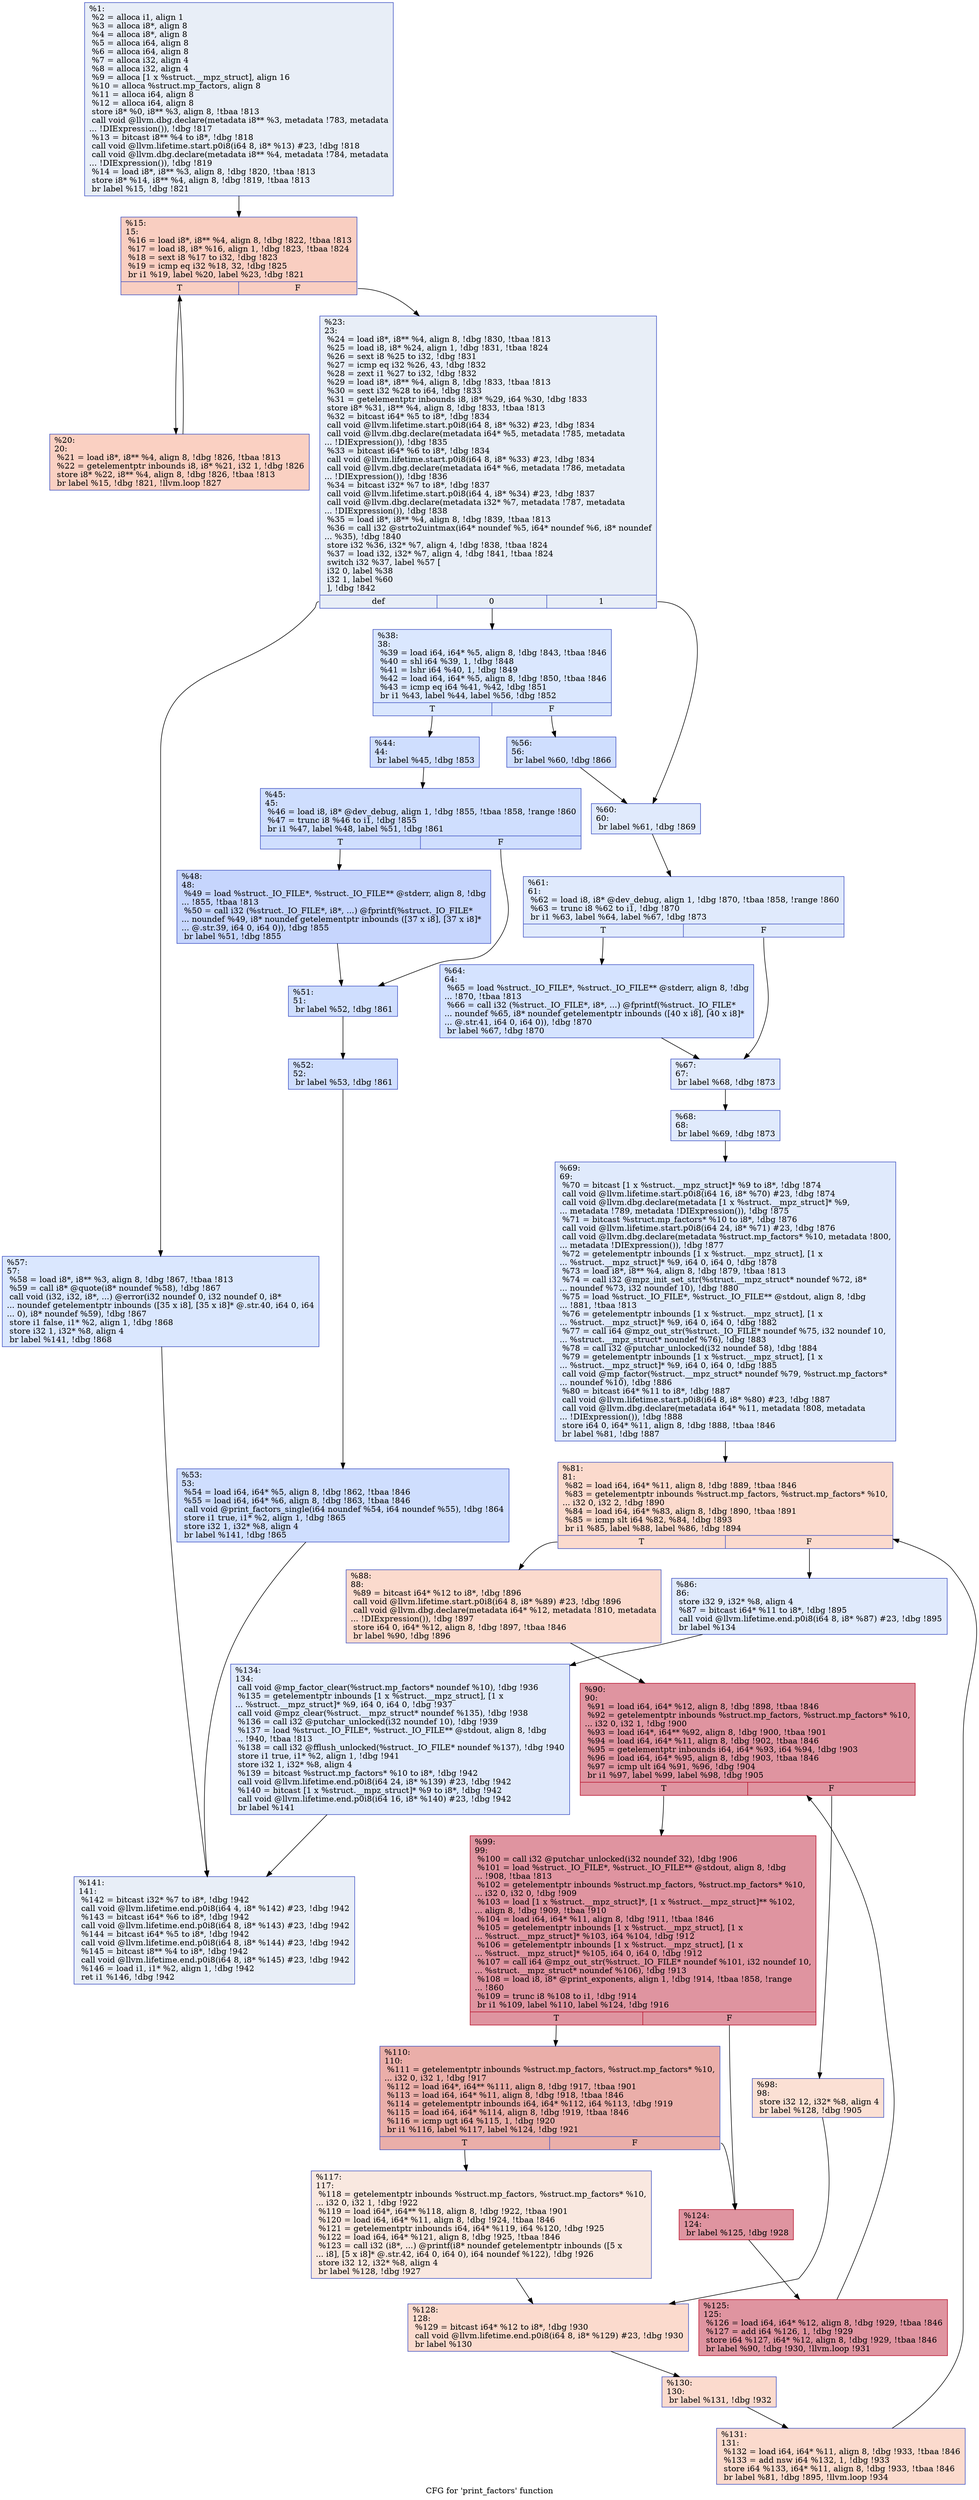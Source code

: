 digraph "CFG for 'print_factors' function" {
	label="CFG for 'print_factors' function";

	Node0x1934070 [shape=record,color="#3d50c3ff", style=filled, fillcolor="#cbd8ee70",label="{%1:\l  %2 = alloca i1, align 1\l  %3 = alloca i8*, align 8\l  %4 = alloca i8*, align 8\l  %5 = alloca i64, align 8\l  %6 = alloca i64, align 8\l  %7 = alloca i32, align 4\l  %8 = alloca i32, align 4\l  %9 = alloca [1 x %struct.__mpz_struct], align 16\l  %10 = alloca %struct.mp_factors, align 8\l  %11 = alloca i64, align 8\l  %12 = alloca i64, align 8\l  store i8* %0, i8** %3, align 8, !tbaa !813\l  call void @llvm.dbg.declare(metadata i8** %3, metadata !783, metadata\l... !DIExpression()), !dbg !817\l  %13 = bitcast i8** %4 to i8*, !dbg !818\l  call void @llvm.lifetime.start.p0i8(i64 8, i8* %13) #23, !dbg !818\l  call void @llvm.dbg.declare(metadata i8** %4, metadata !784, metadata\l... !DIExpression()), !dbg !819\l  %14 = load i8*, i8** %3, align 8, !dbg !820, !tbaa !813\l  store i8* %14, i8** %4, align 8, !dbg !819, !tbaa !813\l  br label %15, !dbg !821\l}"];
	Node0x1934070 -> Node0x1934260;
	Node0x1934260 [shape=record,color="#3d50c3ff", style=filled, fillcolor="#f2907270",label="{%15:\l15:                                               \l  %16 = load i8*, i8** %4, align 8, !dbg !822, !tbaa !813\l  %17 = load i8, i8* %16, align 1, !dbg !823, !tbaa !824\l  %18 = sext i8 %17 to i32, !dbg !823\l  %19 = icmp eq i32 %18, 32, !dbg !825\l  br i1 %19, label %20, label %23, !dbg !821\l|{<s0>T|<s1>F}}"];
	Node0x1934260:s0 -> Node0x19342b0;
	Node0x1934260:s1 -> Node0x1934300;
	Node0x19342b0 [shape=record,color="#3d50c3ff", style=filled, fillcolor="#f3947570",label="{%20:\l20:                                               \l  %21 = load i8*, i8** %4, align 8, !dbg !826, !tbaa !813\l  %22 = getelementptr inbounds i8, i8* %21, i32 1, !dbg !826\l  store i8* %22, i8** %4, align 8, !dbg !826, !tbaa !813\l  br label %15, !dbg !821, !llvm.loop !827\l}"];
	Node0x19342b0 -> Node0x1934260;
	Node0x1934300 [shape=record,color="#3d50c3ff", style=filled, fillcolor="#cbd8ee70",label="{%23:\l23:                                               \l  %24 = load i8*, i8** %4, align 8, !dbg !830, !tbaa !813\l  %25 = load i8, i8* %24, align 1, !dbg !831, !tbaa !824\l  %26 = sext i8 %25 to i32, !dbg !831\l  %27 = icmp eq i32 %26, 43, !dbg !832\l  %28 = zext i1 %27 to i32, !dbg !832\l  %29 = load i8*, i8** %4, align 8, !dbg !833, !tbaa !813\l  %30 = sext i32 %28 to i64, !dbg !833\l  %31 = getelementptr inbounds i8, i8* %29, i64 %30, !dbg !833\l  store i8* %31, i8** %4, align 8, !dbg !833, !tbaa !813\l  %32 = bitcast i64* %5 to i8*, !dbg !834\l  call void @llvm.lifetime.start.p0i8(i64 8, i8* %32) #23, !dbg !834\l  call void @llvm.dbg.declare(metadata i64* %5, metadata !785, metadata\l... !DIExpression()), !dbg !835\l  %33 = bitcast i64* %6 to i8*, !dbg !834\l  call void @llvm.lifetime.start.p0i8(i64 8, i8* %33) #23, !dbg !834\l  call void @llvm.dbg.declare(metadata i64* %6, metadata !786, metadata\l... !DIExpression()), !dbg !836\l  %34 = bitcast i32* %7 to i8*, !dbg !837\l  call void @llvm.lifetime.start.p0i8(i64 4, i8* %34) #23, !dbg !837\l  call void @llvm.dbg.declare(metadata i32* %7, metadata !787, metadata\l... !DIExpression()), !dbg !838\l  %35 = load i8*, i8** %4, align 8, !dbg !839, !tbaa !813\l  %36 = call i32 @strto2uintmax(i64* noundef %5, i64* noundef %6, i8* noundef\l... %35), !dbg !840\l  store i32 %36, i32* %7, align 4, !dbg !838, !tbaa !824\l  %37 = load i32, i32* %7, align 4, !dbg !841, !tbaa !824\l  switch i32 %37, label %57 [\l    i32 0, label %38\l    i32 1, label %60\l  ], !dbg !842\l|{<s0>def|<s1>0|<s2>1}}"];
	Node0x1934300:s0 -> Node0x19345d0;
	Node0x1934300:s1 -> Node0x1934350;
	Node0x1934300:s2 -> Node0x1934620;
	Node0x1934350 [shape=record,color="#3d50c3ff", style=filled, fillcolor="#abc8fd70",label="{%38:\l38:                                               \l  %39 = load i64, i64* %5, align 8, !dbg !843, !tbaa !846\l  %40 = shl i64 %39, 1, !dbg !848\l  %41 = lshr i64 %40, 1, !dbg !849\l  %42 = load i64, i64* %5, align 8, !dbg !850, !tbaa !846\l  %43 = icmp eq i64 %41, %42, !dbg !851\l  br i1 %43, label %44, label %56, !dbg !852\l|{<s0>T|<s1>F}}"];
	Node0x1934350:s0 -> Node0x19343a0;
	Node0x1934350:s1 -> Node0x1934580;
	Node0x19343a0 [shape=record,color="#3d50c3ff", style=filled, fillcolor="#93b5fe70",label="{%44:\l44:                                               \l  br label %45, !dbg !853\l}"];
	Node0x19343a0 -> Node0x19343f0;
	Node0x19343f0 [shape=record,color="#3d50c3ff", style=filled, fillcolor="#93b5fe70",label="{%45:\l45:                                               \l  %46 = load i8, i8* @dev_debug, align 1, !dbg !855, !tbaa !858, !range !860\l  %47 = trunc i8 %46 to i1, !dbg !855\l  br i1 %47, label %48, label %51, !dbg !861\l|{<s0>T|<s1>F}}"];
	Node0x19343f0:s0 -> Node0x1934440;
	Node0x19343f0:s1 -> Node0x1934490;
	Node0x1934440 [shape=record,color="#3d50c3ff", style=filled, fillcolor="#7ea1fa70",label="{%48:\l48:                                               \l  %49 = load %struct._IO_FILE*, %struct._IO_FILE** @stderr, align 8, !dbg\l... !855, !tbaa !813\l  %50 = call i32 (%struct._IO_FILE*, i8*, ...) @fprintf(%struct._IO_FILE*\l... noundef %49, i8* noundef getelementptr inbounds ([37 x i8], [37 x i8]*\l... @.str.39, i64 0, i64 0)), !dbg !855\l  br label %51, !dbg !855\l}"];
	Node0x1934440 -> Node0x1934490;
	Node0x1934490 [shape=record,color="#3d50c3ff", style=filled, fillcolor="#93b5fe70",label="{%51:\l51:                                               \l  br label %52, !dbg !861\l}"];
	Node0x1934490 -> Node0x19344e0;
	Node0x19344e0 [shape=record,color="#3d50c3ff", style=filled, fillcolor="#93b5fe70",label="{%52:\l52:                                               \l  br label %53, !dbg !861\l}"];
	Node0x19344e0 -> Node0x1934530;
	Node0x1934530 [shape=record,color="#3d50c3ff", style=filled, fillcolor="#93b5fe70",label="{%53:\l53:                                               \l  %54 = load i64, i64* %5, align 8, !dbg !862, !tbaa !846\l  %55 = load i64, i64* %6, align 8, !dbg !863, !tbaa !846\l  call void @print_factors_single(i64 noundef %54, i64 noundef %55), !dbg !864\l  store i1 true, i1* %2, align 1, !dbg !865\l  store i32 1, i32* %8, align 4\l  br label %141, !dbg !865\l}"];
	Node0x1934530 -> Node0x1934c60;
	Node0x1934580 [shape=record,color="#3d50c3ff", style=filled, fillcolor="#93b5fe70",label="{%56:\l56:                                               \l  br label %60, !dbg !866\l}"];
	Node0x1934580 -> Node0x1934620;
	Node0x19345d0 [shape=record,color="#3d50c3ff", style=filled, fillcolor="#abc8fd70",label="{%57:\l57:                                               \l  %58 = load i8*, i8** %3, align 8, !dbg !867, !tbaa !813\l  %59 = call i8* @quote(i8* noundef %58), !dbg !867\l  call void (i32, i32, i8*, ...) @error(i32 noundef 0, i32 noundef 0, i8*\l... noundef getelementptr inbounds ([35 x i8], [35 x i8]* @.str.40, i64 0, i64\l... 0), i8* noundef %59), !dbg !867\l  store i1 false, i1* %2, align 1, !dbg !868\l  store i32 1, i32* %8, align 4\l  br label %141, !dbg !868\l}"];
	Node0x19345d0 -> Node0x1934c60;
	Node0x1934620 [shape=record,color="#3d50c3ff", style=filled, fillcolor="#b9d0f970",label="{%60:\l60:                                               \l  br label %61, !dbg !869\l}"];
	Node0x1934620 -> Node0x1934670;
	Node0x1934670 [shape=record,color="#3d50c3ff", style=filled, fillcolor="#b9d0f970",label="{%61:\l61:                                               \l  %62 = load i8, i8* @dev_debug, align 1, !dbg !870, !tbaa !858, !range !860\l  %63 = trunc i8 %62 to i1, !dbg !870\l  br i1 %63, label %64, label %67, !dbg !873\l|{<s0>T|<s1>F}}"];
	Node0x1934670:s0 -> Node0x19346c0;
	Node0x1934670:s1 -> Node0x1934710;
	Node0x19346c0 [shape=record,color="#3d50c3ff", style=filled, fillcolor="#a1c0ff70",label="{%64:\l64:                                               \l  %65 = load %struct._IO_FILE*, %struct._IO_FILE** @stderr, align 8, !dbg\l... !870, !tbaa !813\l  %66 = call i32 (%struct._IO_FILE*, i8*, ...) @fprintf(%struct._IO_FILE*\l... noundef %65, i8* noundef getelementptr inbounds ([40 x i8], [40 x i8]*\l... @.str.41, i64 0, i64 0)), !dbg !870\l  br label %67, !dbg !870\l}"];
	Node0x19346c0 -> Node0x1934710;
	Node0x1934710 [shape=record,color="#3d50c3ff", style=filled, fillcolor="#b9d0f970",label="{%67:\l67:                                               \l  br label %68, !dbg !873\l}"];
	Node0x1934710 -> Node0x1934760;
	Node0x1934760 [shape=record,color="#3d50c3ff", style=filled, fillcolor="#b9d0f970",label="{%68:\l68:                                               \l  br label %69, !dbg !873\l}"];
	Node0x1934760 -> Node0x19347b0;
	Node0x19347b0 [shape=record,color="#3d50c3ff", style=filled, fillcolor="#b9d0f970",label="{%69:\l69:                                               \l  %70 = bitcast [1 x %struct.__mpz_struct]* %9 to i8*, !dbg !874\l  call void @llvm.lifetime.start.p0i8(i64 16, i8* %70) #23, !dbg !874\l  call void @llvm.dbg.declare(metadata [1 x %struct.__mpz_struct]* %9,\l... metadata !789, metadata !DIExpression()), !dbg !875\l  %71 = bitcast %struct.mp_factors* %10 to i8*, !dbg !876\l  call void @llvm.lifetime.start.p0i8(i64 24, i8* %71) #23, !dbg !876\l  call void @llvm.dbg.declare(metadata %struct.mp_factors* %10, metadata !800,\l... metadata !DIExpression()), !dbg !877\l  %72 = getelementptr inbounds [1 x %struct.__mpz_struct], [1 x\l... %struct.__mpz_struct]* %9, i64 0, i64 0, !dbg !878\l  %73 = load i8*, i8** %4, align 8, !dbg !879, !tbaa !813\l  %74 = call i32 @mpz_init_set_str(%struct.__mpz_struct* noundef %72, i8*\l... noundef %73, i32 noundef 10), !dbg !880\l  %75 = load %struct._IO_FILE*, %struct._IO_FILE** @stdout, align 8, !dbg\l... !881, !tbaa !813\l  %76 = getelementptr inbounds [1 x %struct.__mpz_struct], [1 x\l... %struct.__mpz_struct]* %9, i64 0, i64 0, !dbg !882\l  %77 = call i64 @mpz_out_str(%struct._IO_FILE* noundef %75, i32 noundef 10,\l... %struct.__mpz_struct* noundef %76), !dbg !883\l  %78 = call i32 @putchar_unlocked(i32 noundef 58), !dbg !884\l  %79 = getelementptr inbounds [1 x %struct.__mpz_struct], [1 x\l... %struct.__mpz_struct]* %9, i64 0, i64 0, !dbg !885\l  call void @mp_factor(%struct.__mpz_struct* noundef %79, %struct.mp_factors*\l... noundef %10), !dbg !886\l  %80 = bitcast i64* %11 to i8*, !dbg !887\l  call void @llvm.lifetime.start.p0i8(i64 8, i8* %80) #23, !dbg !887\l  call void @llvm.dbg.declare(metadata i64* %11, metadata !808, metadata\l... !DIExpression()), !dbg !888\l  store i64 0, i64* %11, align 8, !dbg !888, !tbaa !846\l  br label %81, !dbg !887\l}"];
	Node0x19347b0 -> Node0x1934800;
	Node0x1934800 [shape=record,color="#3d50c3ff", style=filled, fillcolor="#f7ac8e70",label="{%81:\l81:                                               \l  %82 = load i64, i64* %11, align 8, !dbg !889, !tbaa !846\l  %83 = getelementptr inbounds %struct.mp_factors, %struct.mp_factors* %10,\l... i32 0, i32 2, !dbg !890\l  %84 = load i64, i64* %83, align 8, !dbg !890, !tbaa !891\l  %85 = icmp slt i64 %82, %84, !dbg !893\l  br i1 %85, label %88, label %86, !dbg !894\l|{<s0>T|<s1>F}}"];
	Node0x1934800:s0 -> Node0x19348a0;
	Node0x1934800:s1 -> Node0x1934850;
	Node0x1934850 [shape=record,color="#3d50c3ff", style=filled, fillcolor="#b9d0f970",label="{%86:\l86:                                               \l  store i32 9, i32* %8, align 4\l  %87 = bitcast i64* %11 to i8*, !dbg !895\l  call void @llvm.lifetime.end.p0i8(i64 8, i8* %87) #23, !dbg !895\l  br label %134\l}"];
	Node0x1934850 -> Node0x1934c10;
	Node0x19348a0 [shape=record,color="#3d50c3ff", style=filled, fillcolor="#f7ac8e70",label="{%88:\l88:                                               \l  %89 = bitcast i64* %12 to i8*, !dbg !896\l  call void @llvm.lifetime.start.p0i8(i64 8, i8* %89) #23, !dbg !896\l  call void @llvm.dbg.declare(metadata i64* %12, metadata !810, metadata\l... !DIExpression()), !dbg !897\l  store i64 0, i64* %12, align 8, !dbg !897, !tbaa !846\l  br label %90, !dbg !896\l}"];
	Node0x19348a0 -> Node0x19348f0;
	Node0x19348f0 [shape=record,color="#b70d28ff", style=filled, fillcolor="#b70d2870",label="{%90:\l90:                                               \l  %91 = load i64, i64* %12, align 8, !dbg !898, !tbaa !846\l  %92 = getelementptr inbounds %struct.mp_factors, %struct.mp_factors* %10,\l... i32 0, i32 1, !dbg !900\l  %93 = load i64*, i64** %92, align 8, !dbg !900, !tbaa !901\l  %94 = load i64, i64* %11, align 8, !dbg !902, !tbaa !846\l  %95 = getelementptr inbounds i64, i64* %93, i64 %94, !dbg !903\l  %96 = load i64, i64* %95, align 8, !dbg !903, !tbaa !846\l  %97 = icmp ult i64 %91, %96, !dbg !904\l  br i1 %97, label %99, label %98, !dbg !905\l|{<s0>T|<s1>F}}"];
	Node0x19348f0:s0 -> Node0x1934990;
	Node0x19348f0:s1 -> Node0x1934940;
	Node0x1934940 [shape=record,color="#3d50c3ff", style=filled, fillcolor="#f7b99e70",label="{%98:\l98:                                               \l  store i32 12, i32* %8, align 4\l  br label %128, !dbg !905\l}"];
	Node0x1934940 -> Node0x1934b20;
	Node0x1934990 [shape=record,color="#b70d28ff", style=filled, fillcolor="#b70d2870",label="{%99:\l99:                                               \l  %100 = call i32 @putchar_unlocked(i32 noundef 32), !dbg !906\l  %101 = load %struct._IO_FILE*, %struct._IO_FILE** @stdout, align 8, !dbg\l... !908, !tbaa !813\l  %102 = getelementptr inbounds %struct.mp_factors, %struct.mp_factors* %10,\l... i32 0, i32 0, !dbg !909\l  %103 = load [1 x %struct.__mpz_struct]*, [1 x %struct.__mpz_struct]** %102,\l... align 8, !dbg !909, !tbaa !910\l  %104 = load i64, i64* %11, align 8, !dbg !911, !tbaa !846\l  %105 = getelementptr inbounds [1 x %struct.__mpz_struct], [1 x\l... %struct.__mpz_struct]* %103, i64 %104, !dbg !912\l  %106 = getelementptr inbounds [1 x %struct.__mpz_struct], [1 x\l... %struct.__mpz_struct]* %105, i64 0, i64 0, !dbg !912\l  %107 = call i64 @mpz_out_str(%struct._IO_FILE* noundef %101, i32 noundef 10,\l... %struct.__mpz_struct* noundef %106), !dbg !913\l  %108 = load i8, i8* @print_exponents, align 1, !dbg !914, !tbaa !858, !range\l... !860\l  %109 = trunc i8 %108 to i1, !dbg !914\l  br i1 %109, label %110, label %124, !dbg !916\l|{<s0>T|<s1>F}}"];
	Node0x1934990:s0 -> Node0x19349e0;
	Node0x1934990:s1 -> Node0x1934a80;
	Node0x19349e0 [shape=record,color="#3d50c3ff", style=filled, fillcolor="#d0473d70",label="{%110:\l110:                                              \l  %111 = getelementptr inbounds %struct.mp_factors, %struct.mp_factors* %10,\l... i32 0, i32 1, !dbg !917\l  %112 = load i64*, i64** %111, align 8, !dbg !917, !tbaa !901\l  %113 = load i64, i64* %11, align 8, !dbg !918, !tbaa !846\l  %114 = getelementptr inbounds i64, i64* %112, i64 %113, !dbg !919\l  %115 = load i64, i64* %114, align 8, !dbg !919, !tbaa !846\l  %116 = icmp ugt i64 %115, 1, !dbg !920\l  br i1 %116, label %117, label %124, !dbg !921\l|{<s0>T|<s1>F}}"];
	Node0x19349e0:s0 -> Node0x1934a30;
	Node0x19349e0:s1 -> Node0x1934a80;
	Node0x1934a30 [shape=record,color="#3d50c3ff", style=filled, fillcolor="#f1ccb870",label="{%117:\l117:                                              \l  %118 = getelementptr inbounds %struct.mp_factors, %struct.mp_factors* %10,\l... i32 0, i32 1, !dbg !922\l  %119 = load i64*, i64** %118, align 8, !dbg !922, !tbaa !901\l  %120 = load i64, i64* %11, align 8, !dbg !924, !tbaa !846\l  %121 = getelementptr inbounds i64, i64* %119, i64 %120, !dbg !925\l  %122 = load i64, i64* %121, align 8, !dbg !925, !tbaa !846\l  %123 = call i32 (i8*, ...) @printf(i8* noundef getelementptr inbounds ([5 x\l... i8], [5 x i8]* @.str.42, i64 0, i64 0), i64 noundef %122), !dbg !926\l  store i32 12, i32* %8, align 4\l  br label %128, !dbg !927\l}"];
	Node0x1934a30 -> Node0x1934b20;
	Node0x1934a80 [shape=record,color="#b70d28ff", style=filled, fillcolor="#b70d2870",label="{%124:\l124:                                              \l  br label %125, !dbg !928\l}"];
	Node0x1934a80 -> Node0x1934ad0;
	Node0x1934ad0 [shape=record,color="#b70d28ff", style=filled, fillcolor="#b70d2870",label="{%125:\l125:                                              \l  %126 = load i64, i64* %12, align 8, !dbg !929, !tbaa !846\l  %127 = add i64 %126, 1, !dbg !929\l  store i64 %127, i64* %12, align 8, !dbg !929, !tbaa !846\l  br label %90, !dbg !930, !llvm.loop !931\l}"];
	Node0x1934ad0 -> Node0x19348f0;
	Node0x1934b20 [shape=record,color="#3d50c3ff", style=filled, fillcolor="#f7ac8e70",label="{%128:\l128:                                              \l  %129 = bitcast i64* %12 to i8*, !dbg !930\l  call void @llvm.lifetime.end.p0i8(i64 8, i8* %129) #23, !dbg !930\l  br label %130\l}"];
	Node0x1934b20 -> Node0x1934b70;
	Node0x1934b70 [shape=record,color="#3d50c3ff", style=filled, fillcolor="#f7ac8e70",label="{%130:\l130:                                              \l  br label %131, !dbg !932\l}"];
	Node0x1934b70 -> Node0x1934bc0;
	Node0x1934bc0 [shape=record,color="#3d50c3ff", style=filled, fillcolor="#f7ac8e70",label="{%131:\l131:                                              \l  %132 = load i64, i64* %11, align 8, !dbg !933, !tbaa !846\l  %133 = add nsw i64 %132, 1, !dbg !933\l  store i64 %133, i64* %11, align 8, !dbg !933, !tbaa !846\l  br label %81, !dbg !895, !llvm.loop !934\l}"];
	Node0x1934bc0 -> Node0x1934800;
	Node0x1934c10 [shape=record,color="#3d50c3ff", style=filled, fillcolor="#b9d0f970",label="{%134:\l134:                                              \l  call void @mp_factor_clear(%struct.mp_factors* noundef %10), !dbg !936\l  %135 = getelementptr inbounds [1 x %struct.__mpz_struct], [1 x\l... %struct.__mpz_struct]* %9, i64 0, i64 0, !dbg !937\l  call void @mpz_clear(%struct.__mpz_struct* noundef %135), !dbg !938\l  %136 = call i32 @putchar_unlocked(i32 noundef 10), !dbg !939\l  %137 = load %struct._IO_FILE*, %struct._IO_FILE** @stdout, align 8, !dbg\l... !940, !tbaa !813\l  %138 = call i32 @fflush_unlocked(%struct._IO_FILE* noundef %137), !dbg !940\l  store i1 true, i1* %2, align 1, !dbg !941\l  store i32 1, i32* %8, align 4\l  %139 = bitcast %struct.mp_factors* %10 to i8*, !dbg !942\l  call void @llvm.lifetime.end.p0i8(i64 24, i8* %139) #23, !dbg !942\l  %140 = bitcast [1 x %struct.__mpz_struct]* %9 to i8*, !dbg !942\l  call void @llvm.lifetime.end.p0i8(i64 16, i8* %140) #23, !dbg !942\l  br label %141\l}"];
	Node0x1934c10 -> Node0x1934c60;
	Node0x1934c60 [shape=record,color="#3d50c3ff", style=filled, fillcolor="#cbd8ee70",label="{%141:\l141:                                              \l  %142 = bitcast i32* %7 to i8*, !dbg !942\l  call void @llvm.lifetime.end.p0i8(i64 4, i8* %142) #23, !dbg !942\l  %143 = bitcast i64* %6 to i8*, !dbg !942\l  call void @llvm.lifetime.end.p0i8(i64 8, i8* %143) #23, !dbg !942\l  %144 = bitcast i64* %5 to i8*, !dbg !942\l  call void @llvm.lifetime.end.p0i8(i64 8, i8* %144) #23, !dbg !942\l  %145 = bitcast i8** %4 to i8*, !dbg !942\l  call void @llvm.lifetime.end.p0i8(i64 8, i8* %145) #23, !dbg !942\l  %146 = load i1, i1* %2, align 1, !dbg !942\l  ret i1 %146, !dbg !942\l}"];
}
